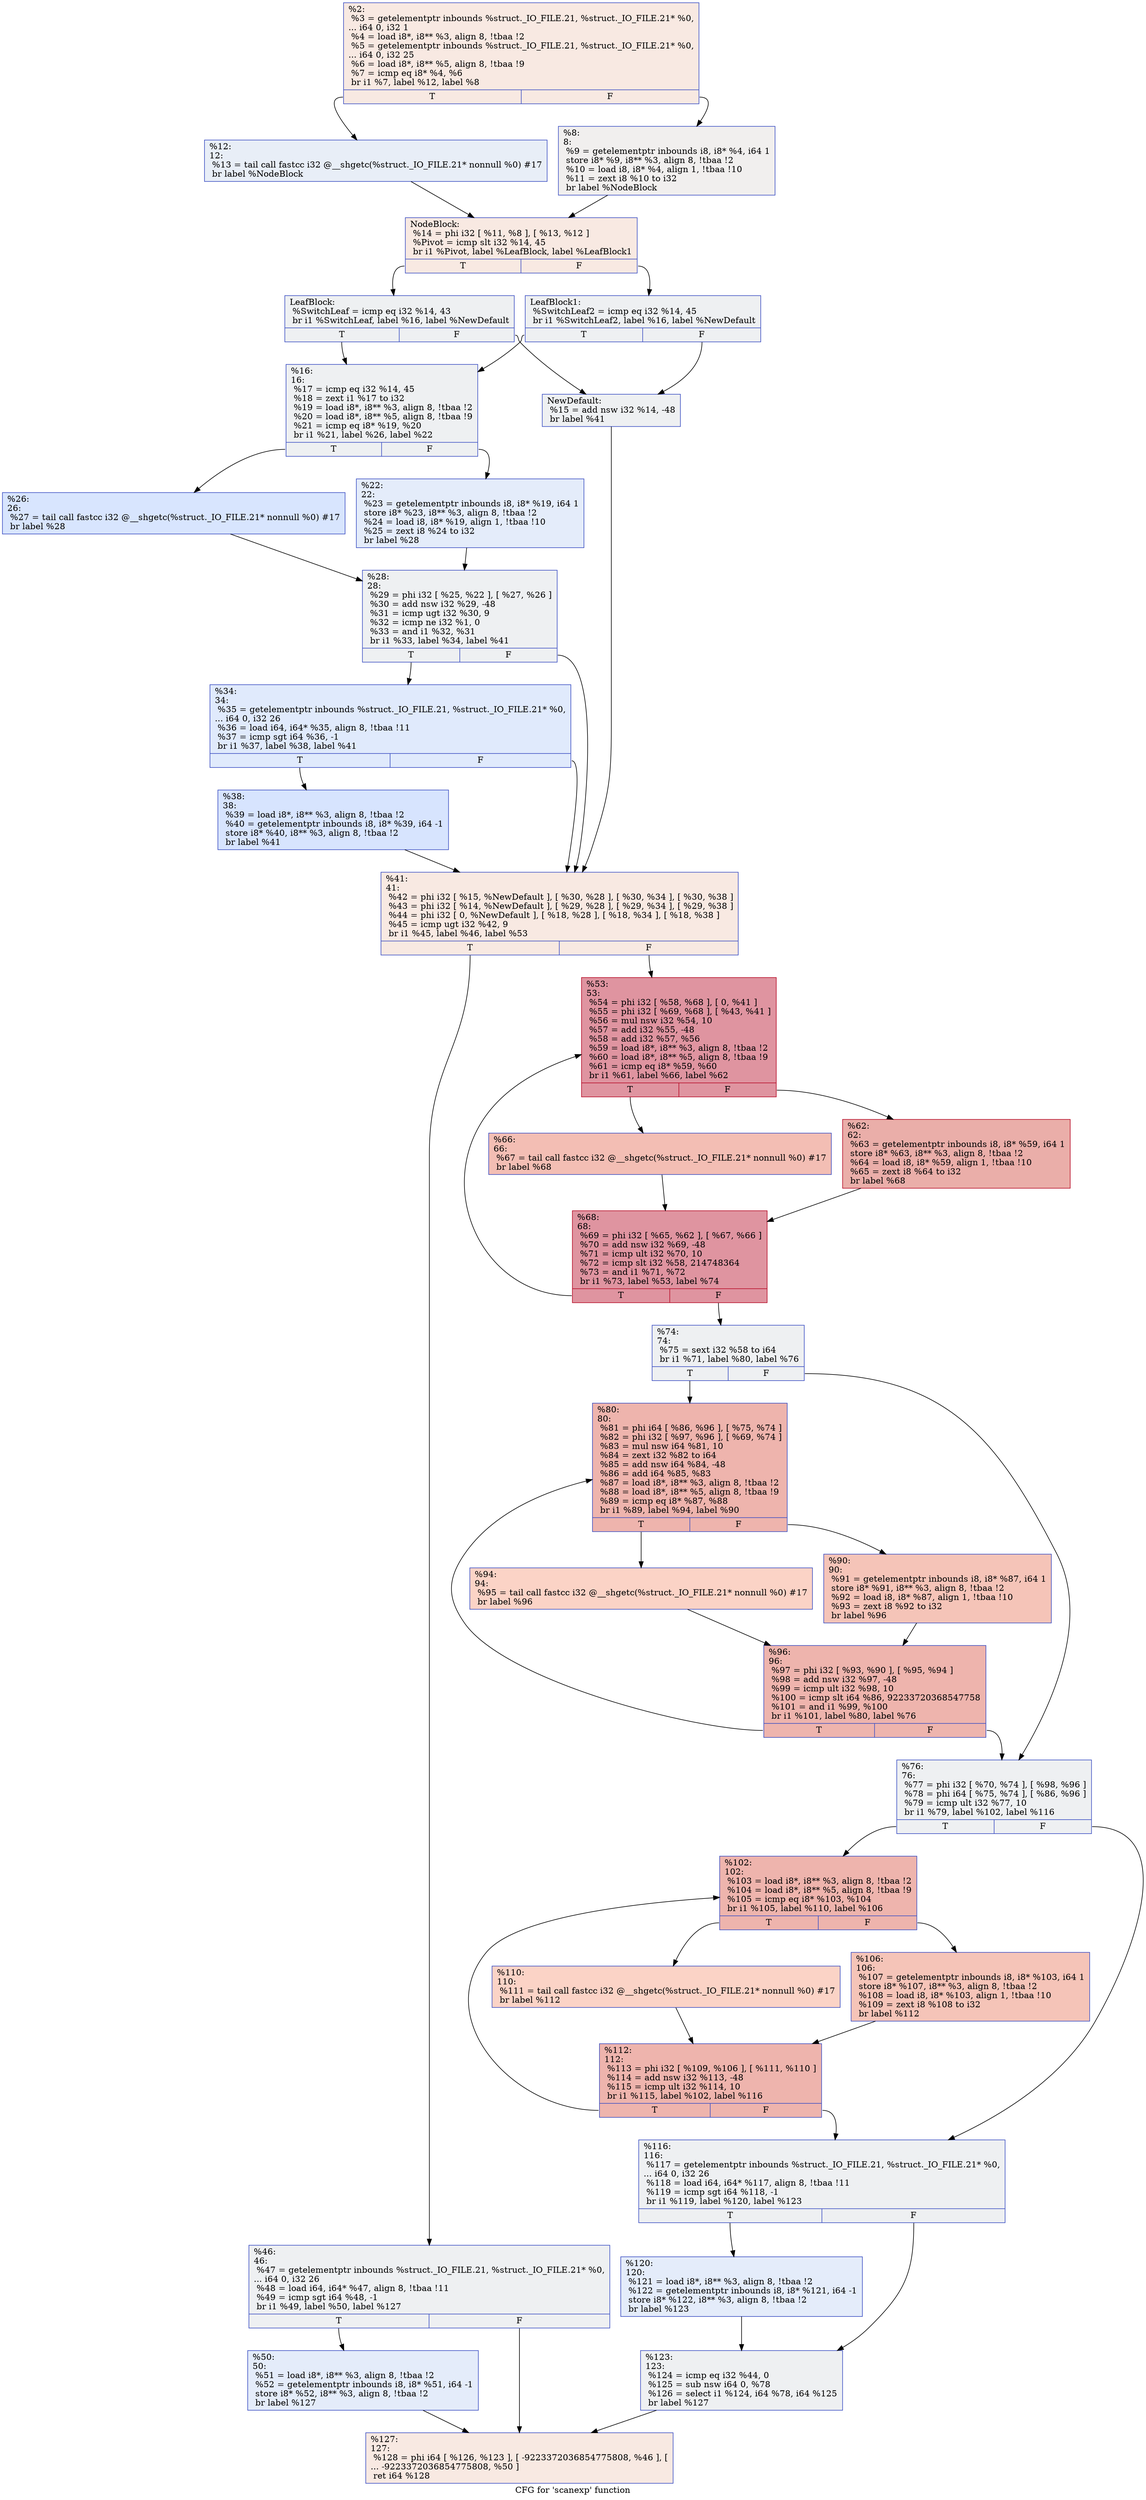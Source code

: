 digraph "CFG for 'scanexp' function" {
	label="CFG for 'scanexp' function";

	Node0x12d93d0 [shape=record,color="#3d50c3ff", style=filled, fillcolor="#efcebd70",label="{%2:\l  %3 = getelementptr inbounds %struct._IO_FILE.21, %struct._IO_FILE.21* %0,\l... i64 0, i32 1\l  %4 = load i8*, i8** %3, align 8, !tbaa !2\l  %5 = getelementptr inbounds %struct._IO_FILE.21, %struct._IO_FILE.21* %0,\l... i64 0, i32 25\l  %6 = load i8*, i8** %5, align 8, !tbaa !9\l  %7 = icmp eq i8* %4, %6\l  br i1 %7, label %12, label %8\l|{<s0>T|<s1>F}}"];
	Node0x12d93d0:s0 -> Node0x12d9f00;
	Node0x12d93d0:s1 -> Node0x12d9eb0;
	Node0x12d9eb0 [shape=record,color="#3d50c3ff", style=filled, fillcolor="#e0dbd870",label="{%8:\l8:                                                \l  %9 = getelementptr inbounds i8, i8* %4, i64 1\l  store i8* %9, i8** %3, align 8, !tbaa !2\l  %10 = load i8, i8* %4, align 1, !tbaa !10\l  %11 = zext i8 %10 to i32\l  br label %NodeBlock\l}"];
	Node0x12d9eb0 -> Node0x12d9f50;
	Node0x12d9f00 [shape=record,color="#3d50c3ff", style=filled, fillcolor="#cbd8ee70",label="{%12:\l12:                                               \l  %13 = tail call fastcc i32 @__shgetc(%struct._IO_FILE.21* nonnull %0) #17\l  br label %NodeBlock\l}"];
	Node0x12d9f00 -> Node0x12d9f50;
	Node0x12d9f50 [shape=record,color="#3d50c3ff", style=filled, fillcolor="#efcebd70",label="{NodeBlock:                                        \l  %14 = phi i32 [ %11, %8 ], [ %13, %12 ]\l  %Pivot = icmp slt i32 %14, 45\l  br i1 %Pivot, label %LeafBlock, label %LeafBlock1\l|{<s0>T|<s1>F}}"];
	Node0x12d9f50:s0 -> Node0x12d9ff0;
	Node0x12d9f50:s1 -> Node0x12d9fa0;
	Node0x12d9fa0 [shape=record,color="#3d50c3ff", style=filled, fillcolor="#d9dce170",label="{LeafBlock1:                                       \l  %SwitchLeaf2 = icmp eq i32 %14, 45\l  br i1 %SwitchLeaf2, label %16, label %NewDefault\l|{<s0>T|<s1>F}}"];
	Node0x12d9fa0:s0 -> Node0x12da090;
	Node0x12d9fa0:s1 -> Node0x12da040;
	Node0x12d9ff0 [shape=record,color="#3d50c3ff", style=filled, fillcolor="#d9dce170",label="{LeafBlock:                                        \l  %SwitchLeaf = icmp eq i32 %14, 43\l  br i1 %SwitchLeaf, label %16, label %NewDefault\l|{<s0>T|<s1>F}}"];
	Node0x12d9ff0:s0 -> Node0x12da090;
	Node0x12d9ff0:s1 -> Node0x12da040;
	Node0x12da040 [shape=record,color="#3d50c3ff", style=filled, fillcolor="#d9dce170",label="{NewDefault:                                       \l  %15 = add nsw i32 %14, -48\l  br label %41\l}"];
	Node0x12da040 -> Node0x12da270;
	Node0x12da090 [shape=record,color="#3d50c3ff", style=filled, fillcolor="#d9dce170",label="{%16:\l16:                                               \l  %17 = icmp eq i32 %14, 45\l  %18 = zext i1 %17 to i32\l  %19 = load i8*, i8** %3, align 8, !tbaa !2\l  %20 = load i8*, i8** %5, align 8, !tbaa !9\l  %21 = icmp eq i8* %19, %20\l  br i1 %21, label %26, label %22\l|{<s0>T|<s1>F}}"];
	Node0x12da090:s0 -> Node0x12da130;
	Node0x12da090:s1 -> Node0x12da0e0;
	Node0x12da0e0 [shape=record,color="#3d50c3ff", style=filled, fillcolor="#c1d4f470",label="{%22:\l22:                                               \l  %23 = getelementptr inbounds i8, i8* %19, i64 1\l  store i8* %23, i8** %3, align 8, !tbaa !2\l  %24 = load i8, i8* %19, align 1, !tbaa !10\l  %25 = zext i8 %24 to i32\l  br label %28\l}"];
	Node0x12da0e0 -> Node0x12da180;
	Node0x12da130 [shape=record,color="#3d50c3ff", style=filled, fillcolor="#a7c5fe70",label="{%26:\l26:                                               \l  %27 = tail call fastcc i32 @__shgetc(%struct._IO_FILE.21* nonnull %0) #17\l  br label %28\l}"];
	Node0x12da130 -> Node0x12da180;
	Node0x12da180 [shape=record,color="#3d50c3ff", style=filled, fillcolor="#d9dce170",label="{%28:\l28:                                               \l  %29 = phi i32 [ %25, %22 ], [ %27, %26 ]\l  %30 = add nsw i32 %29, -48\l  %31 = icmp ugt i32 %30, 9\l  %32 = icmp ne i32 %1, 0\l  %33 = and i1 %32, %31\l  br i1 %33, label %34, label %41\l|{<s0>T|<s1>F}}"];
	Node0x12da180:s0 -> Node0x12da1d0;
	Node0x12da180:s1 -> Node0x12da270;
	Node0x12da1d0 [shape=record,color="#3d50c3ff", style=filled, fillcolor="#b9d0f970",label="{%34:\l34:                                               \l  %35 = getelementptr inbounds %struct._IO_FILE.21, %struct._IO_FILE.21* %0,\l... i64 0, i32 26\l  %36 = load i64, i64* %35, align 8, !tbaa !11\l  %37 = icmp sgt i64 %36, -1\l  br i1 %37, label %38, label %41\l|{<s0>T|<s1>F}}"];
	Node0x12da1d0:s0 -> Node0x12da220;
	Node0x12da1d0:s1 -> Node0x12da270;
	Node0x12da220 [shape=record,color="#3d50c3ff", style=filled, fillcolor="#a5c3fe70",label="{%38:\l38:                                               \l  %39 = load i8*, i8** %3, align 8, !tbaa !2\l  %40 = getelementptr inbounds i8, i8* %39, i64 -1\l  store i8* %40, i8** %3, align 8, !tbaa !2\l  br label %41\l}"];
	Node0x12da220 -> Node0x12da270;
	Node0x12da270 [shape=record,color="#3d50c3ff", style=filled, fillcolor="#efcebd70",label="{%41:\l41:                                               \l  %42 = phi i32 [ %15, %NewDefault ], [ %30, %28 ], [ %30, %34 ], [ %30, %38 ]\l  %43 = phi i32 [ %14, %NewDefault ], [ %29, %28 ], [ %29, %34 ], [ %29, %38 ]\l  %44 = phi i32 [ 0, %NewDefault ], [ %18, %28 ], [ %18, %34 ], [ %18, %38 ]\l  %45 = icmp ugt i32 %42, 9\l  br i1 %45, label %46, label %53\l|{<s0>T|<s1>F}}"];
	Node0x12da270:s0 -> Node0x12da2c0;
	Node0x12da270:s1 -> Node0x12da360;
	Node0x12da2c0 [shape=record,color="#3d50c3ff", style=filled, fillcolor="#d9dce170",label="{%46:\l46:                                               \l  %47 = getelementptr inbounds %struct._IO_FILE.21, %struct._IO_FILE.21* %0,\l... i64 0, i32 26\l  %48 = load i64, i64* %47, align 8, !tbaa !11\l  %49 = icmp sgt i64 %48, -1\l  br i1 %49, label %50, label %127\l|{<s0>T|<s1>F}}"];
	Node0x12da2c0:s0 -> Node0x12da310;
	Node0x12da2c0:s1 -> Node0x127f390;
	Node0x12da310 [shape=record,color="#3d50c3ff", style=filled, fillcolor="#c1d4f470",label="{%50:\l50:                                               \l  %51 = load i8*, i8** %3, align 8, !tbaa !2\l  %52 = getelementptr inbounds i8, i8* %51, i64 -1\l  store i8* %52, i8** %3, align 8, !tbaa !2\l  br label %127\l}"];
	Node0x12da310 -> Node0x127f390;
	Node0x12da360 [shape=record,color="#b70d28ff", style=filled, fillcolor="#b70d2870",label="{%53:\l53:                                               \l  %54 = phi i32 [ %58, %68 ], [ 0, %41 ]\l  %55 = phi i32 [ %69, %68 ], [ %43, %41 ]\l  %56 = mul nsw i32 %54, 10\l  %57 = add i32 %55, -48\l  %58 = add i32 %57, %56\l  %59 = load i8*, i8** %3, align 8, !tbaa !2\l  %60 = load i8*, i8** %5, align 8, !tbaa !9\l  %61 = icmp eq i8* %59, %60\l  br i1 %61, label %66, label %62\l|{<s0>T|<s1>F}}"];
	Node0x12da360:s0 -> Node0x127eee0;
	Node0x12da360:s1 -> Node0x127ee90;
	Node0x127ee90 [shape=record,color="#b70d28ff", style=filled, fillcolor="#d0473d70",label="{%62:\l62:                                               \l  %63 = getelementptr inbounds i8, i8* %59, i64 1\l  store i8* %63, i8** %3, align 8, !tbaa !2\l  %64 = load i8, i8* %59, align 1, !tbaa !10\l  %65 = zext i8 %64 to i32\l  br label %68\l}"];
	Node0x127ee90 -> Node0x127ef30;
	Node0x127eee0 [shape=record,color="#3d50c3ff", style=filled, fillcolor="#e36c5570",label="{%66:\l66:                                               \l  %67 = tail call fastcc i32 @__shgetc(%struct._IO_FILE.21* nonnull %0) #17\l  br label %68\l}"];
	Node0x127eee0 -> Node0x127ef30;
	Node0x127ef30 [shape=record,color="#b70d28ff", style=filled, fillcolor="#b70d2870",label="{%68:\l68:                                               \l  %69 = phi i32 [ %65, %62 ], [ %67, %66 ]\l  %70 = add nsw i32 %69, -48\l  %71 = icmp ult i32 %70, 10\l  %72 = icmp slt i32 %58, 214748364\l  %73 = and i1 %71, %72\l  br i1 %73, label %53, label %74\l|{<s0>T|<s1>F}}"];
	Node0x127ef30:s0 -> Node0x12da360;
	Node0x127ef30:s1 -> Node0x127ef80;
	Node0x127ef80 [shape=record,color="#3d50c3ff", style=filled, fillcolor="#d9dce170",label="{%74:\l74:                                               \l  %75 = sext i32 %58 to i64\l  br i1 %71, label %80, label %76\l|{<s0>T|<s1>F}}"];
	Node0x127ef80:s0 -> Node0x127f020;
	Node0x127ef80:s1 -> Node0x127efd0;
	Node0x127efd0 [shape=record,color="#3d50c3ff", style=filled, fillcolor="#d9dce170",label="{%76:\l76:                                               \l  %77 = phi i32 [ %70, %74 ], [ %98, %96 ]\l  %78 = phi i64 [ %75, %74 ], [ %86, %96 ]\l  %79 = icmp ult i32 %77, 10\l  br i1 %79, label %102, label %116\l|{<s0>T|<s1>F}}"];
	Node0x127efd0:s0 -> Node0x127f160;
	Node0x127efd0:s1 -> Node0x127f2a0;
	Node0x127f020 [shape=record,color="#3d50c3ff", style=filled, fillcolor="#d8564670",label="{%80:\l80:                                               \l  %81 = phi i64 [ %86, %96 ], [ %75, %74 ]\l  %82 = phi i32 [ %97, %96 ], [ %69, %74 ]\l  %83 = mul nsw i64 %81, 10\l  %84 = zext i32 %82 to i64\l  %85 = add nsw i64 %84, -48\l  %86 = add i64 %85, %83\l  %87 = load i8*, i8** %3, align 8, !tbaa !2\l  %88 = load i8*, i8** %5, align 8, !tbaa !9\l  %89 = icmp eq i8* %87, %88\l  br i1 %89, label %94, label %90\l|{<s0>T|<s1>F}}"];
	Node0x127f020:s0 -> Node0x127f0c0;
	Node0x127f020:s1 -> Node0x127f070;
	Node0x127f070 [shape=record,color="#3d50c3ff", style=filled, fillcolor="#e97a5f70",label="{%90:\l90:                                               \l  %91 = getelementptr inbounds i8, i8* %87, i64 1\l  store i8* %91, i8** %3, align 8, !tbaa !2\l  %92 = load i8, i8* %87, align 1, !tbaa !10\l  %93 = zext i8 %92 to i32\l  br label %96\l}"];
	Node0x127f070 -> Node0x127f110;
	Node0x127f0c0 [shape=record,color="#3d50c3ff", style=filled, fillcolor="#f59c7d70",label="{%94:\l94:                                               \l  %95 = tail call fastcc i32 @__shgetc(%struct._IO_FILE.21* nonnull %0) #17\l  br label %96\l}"];
	Node0x127f0c0 -> Node0x127f110;
	Node0x127f110 [shape=record,color="#3d50c3ff", style=filled, fillcolor="#d8564670",label="{%96:\l96:                                               \l  %97 = phi i32 [ %93, %90 ], [ %95, %94 ]\l  %98 = add nsw i32 %97, -48\l  %99 = icmp ult i32 %98, 10\l  %100 = icmp slt i64 %86, 92233720368547758\l  %101 = and i1 %99, %100\l  br i1 %101, label %80, label %76\l|{<s0>T|<s1>F}}"];
	Node0x127f110:s0 -> Node0x127f020;
	Node0x127f110:s1 -> Node0x127efd0;
	Node0x127f160 [shape=record,color="#3d50c3ff", style=filled, fillcolor="#d8564670",label="{%102:\l102:                                              \l  %103 = load i8*, i8** %3, align 8, !tbaa !2\l  %104 = load i8*, i8** %5, align 8, !tbaa !9\l  %105 = icmp eq i8* %103, %104\l  br i1 %105, label %110, label %106\l|{<s0>T|<s1>F}}"];
	Node0x127f160:s0 -> Node0x127f200;
	Node0x127f160:s1 -> Node0x127f1b0;
	Node0x127f1b0 [shape=record,color="#3d50c3ff", style=filled, fillcolor="#e97a5f70",label="{%106:\l106:                                              \l  %107 = getelementptr inbounds i8, i8* %103, i64 1\l  store i8* %107, i8** %3, align 8, !tbaa !2\l  %108 = load i8, i8* %103, align 1, !tbaa !10\l  %109 = zext i8 %108 to i32\l  br label %112\l}"];
	Node0x127f1b0 -> Node0x127f250;
	Node0x127f200 [shape=record,color="#3d50c3ff", style=filled, fillcolor="#f59c7d70",label="{%110:\l110:                                              \l  %111 = tail call fastcc i32 @__shgetc(%struct._IO_FILE.21* nonnull %0) #17\l  br label %112\l}"];
	Node0x127f200 -> Node0x127f250;
	Node0x127f250 [shape=record,color="#3d50c3ff", style=filled, fillcolor="#d8564670",label="{%112:\l112:                                              \l  %113 = phi i32 [ %109, %106 ], [ %111, %110 ]\l  %114 = add nsw i32 %113, -48\l  %115 = icmp ult i32 %114, 10\l  br i1 %115, label %102, label %116\l|{<s0>T|<s1>F}}"];
	Node0x127f250:s0 -> Node0x127f160;
	Node0x127f250:s1 -> Node0x127f2a0;
	Node0x127f2a0 [shape=record,color="#3d50c3ff", style=filled, fillcolor="#d9dce170",label="{%116:\l116:                                              \l  %117 = getelementptr inbounds %struct._IO_FILE.21, %struct._IO_FILE.21* %0,\l... i64 0, i32 26\l  %118 = load i64, i64* %117, align 8, !tbaa !11\l  %119 = icmp sgt i64 %118, -1\l  br i1 %119, label %120, label %123\l|{<s0>T|<s1>F}}"];
	Node0x127f2a0:s0 -> Node0x127f2f0;
	Node0x127f2a0:s1 -> Node0x127f340;
	Node0x127f2f0 [shape=record,color="#3d50c3ff", style=filled, fillcolor="#c1d4f470",label="{%120:\l120:                                              \l  %121 = load i8*, i8** %3, align 8, !tbaa !2\l  %122 = getelementptr inbounds i8, i8* %121, i64 -1\l  store i8* %122, i8** %3, align 8, !tbaa !2\l  br label %123\l}"];
	Node0x127f2f0 -> Node0x127f340;
	Node0x127f340 [shape=record,color="#3d50c3ff", style=filled, fillcolor="#d9dce170",label="{%123:\l123:                                              \l  %124 = icmp eq i32 %44, 0\l  %125 = sub nsw i64 0, %78\l  %126 = select i1 %124, i64 %78, i64 %125\l  br label %127\l}"];
	Node0x127f340 -> Node0x127f390;
	Node0x127f390 [shape=record,color="#3d50c3ff", style=filled, fillcolor="#efcebd70",label="{%127:\l127:                                              \l  %128 = phi i64 [ %126, %123 ], [ -9223372036854775808, %46 ], [\l... -9223372036854775808, %50 ]\l  ret i64 %128\l}"];
}
